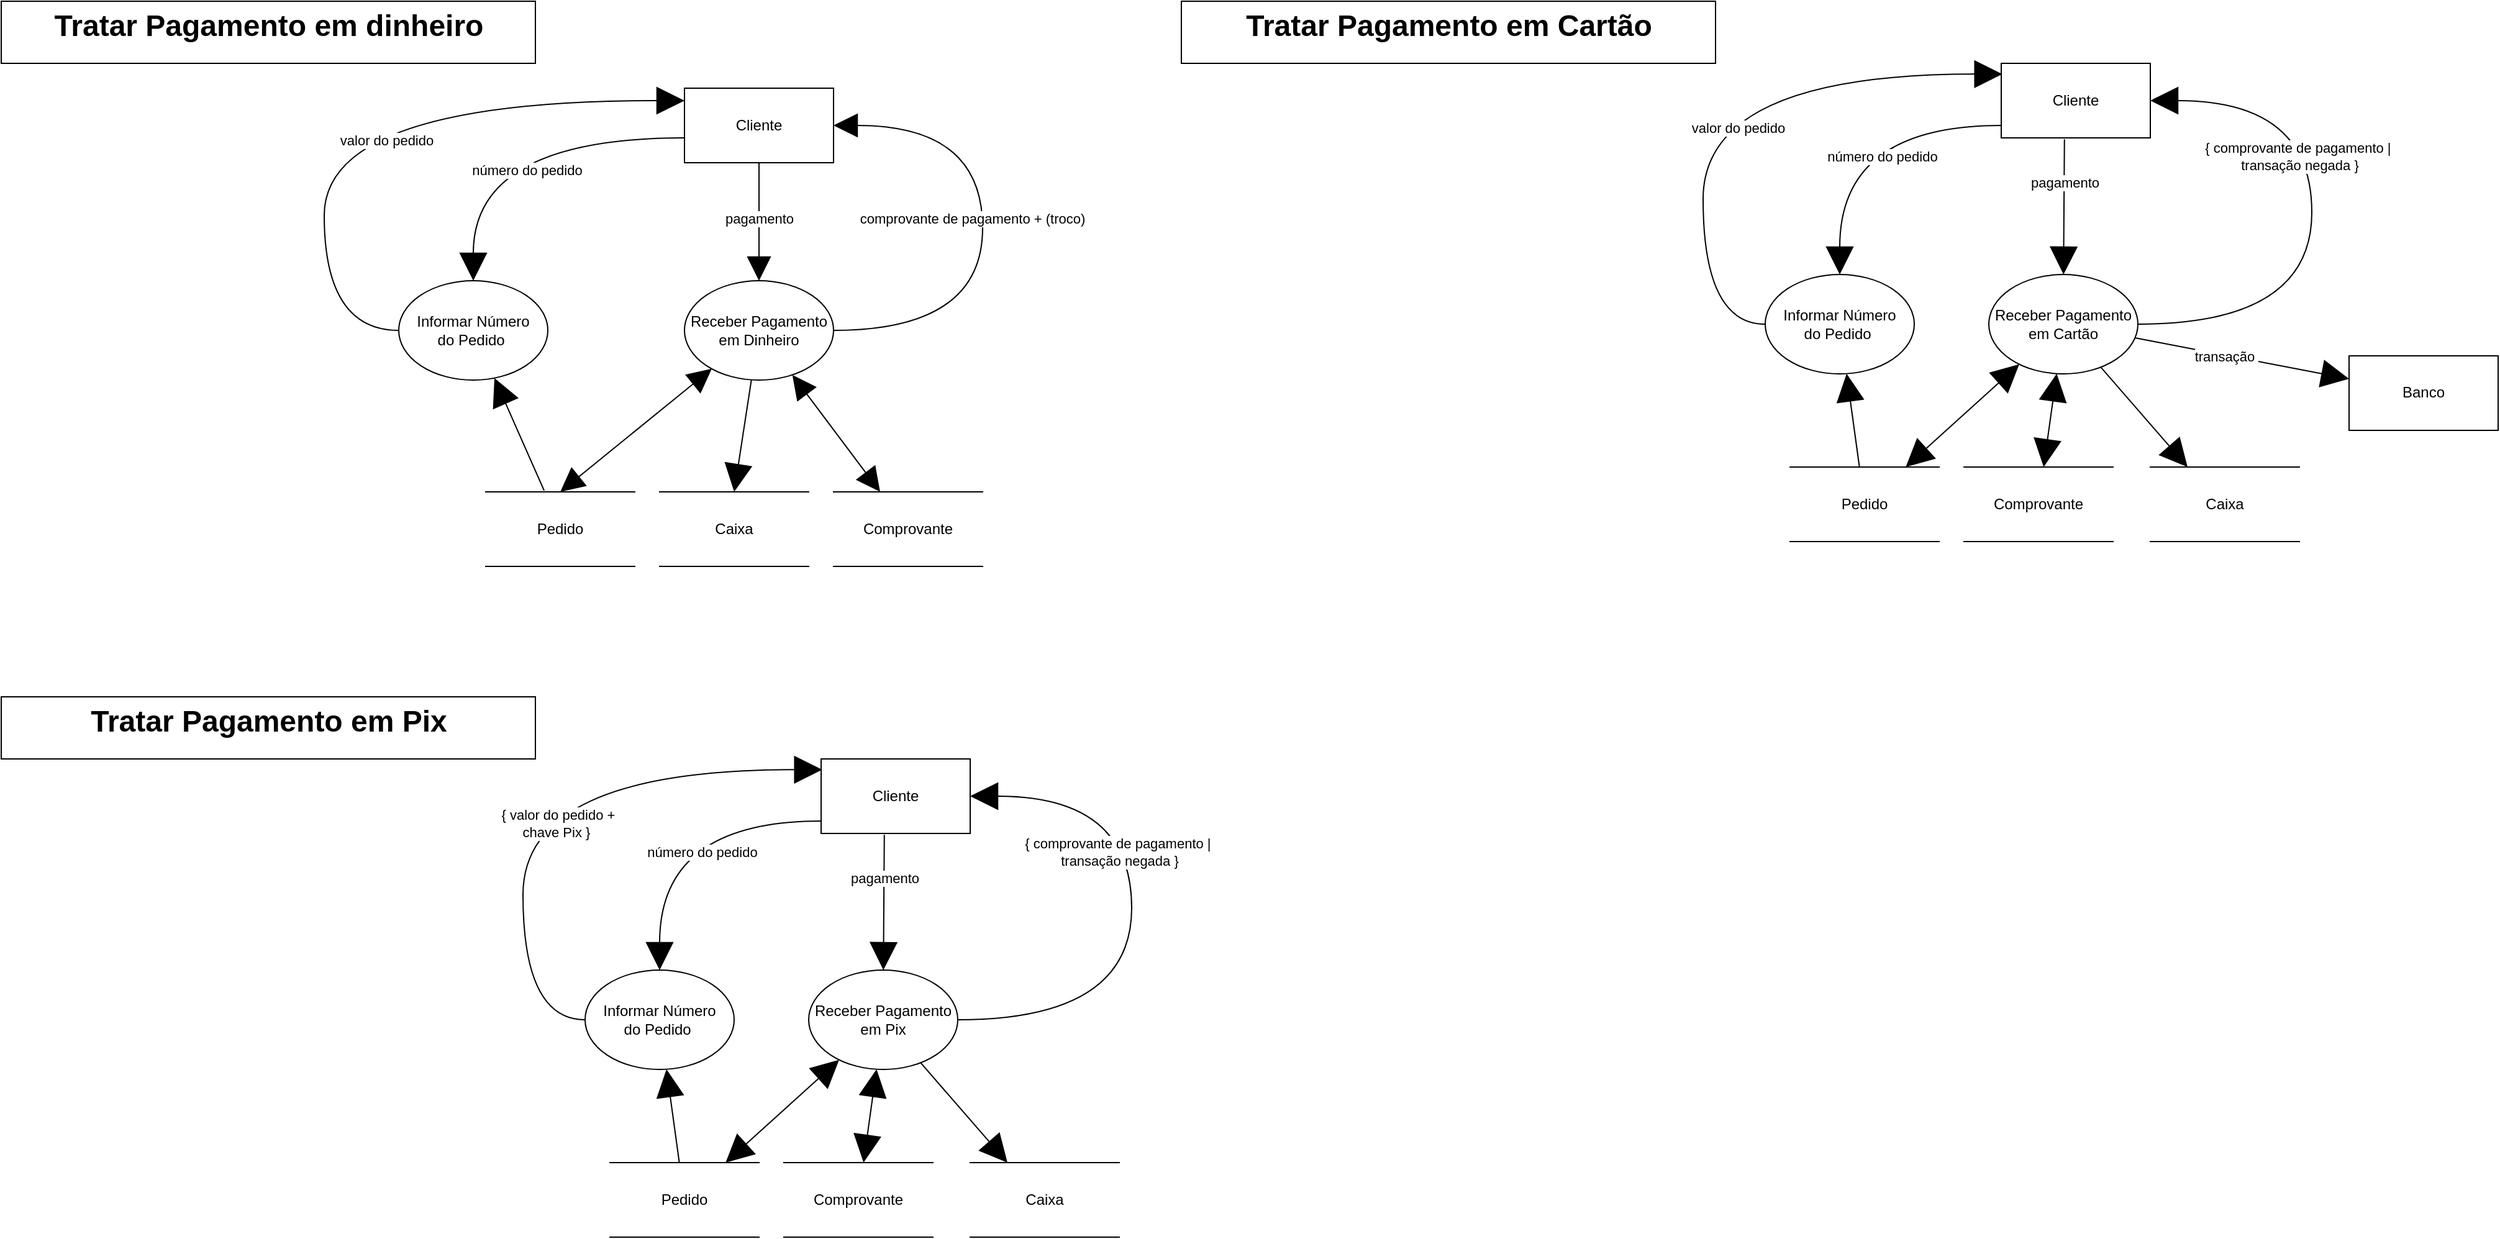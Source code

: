 <mxfile version="14.4.3" type="device"><diagram id="6voHFAiUora5Uzon_XrA" name="Página-1"><mxGraphModel dx="1092" dy="494" grid="1" gridSize="10" guides="1" tooltips="1" connect="1" arrows="1" fold="1" page="1" pageScale="1" pageWidth="827" pageHeight="1169" math="0" shadow="0"><root><mxCell id="0"/><mxCell id="1" parent="0"/><mxCell id="nQD8U37eURGGs23qcTxm-1" style="edgeStyle=none;rounded=0;orthogonalLoop=1;jettySize=auto;html=1;startArrow=none;startFill=0;startSize=17;endArrow=block;endFill=1;endSize=17;" parent="1" source="nQD8U37eURGGs23qcTxm-5" target="nQD8U37eURGGs23qcTxm-10" edge="1"><mxGeometry relative="1" as="geometry"/></mxCell><mxCell id="nQD8U37eURGGs23qcTxm-2" value="pagamento" style="edgeLabel;html=1;align=center;verticalAlign=middle;resizable=0;points=[];" parent="nQD8U37eURGGs23qcTxm-1" vertex="1" connectable="0"><mxGeometry x="-0.347" relative="1" as="geometry"><mxPoint y="14" as="offset"/></mxGeometry></mxCell><mxCell id="nQD8U37eURGGs23qcTxm-49" style="edgeStyle=orthogonalEdgeStyle;curved=1;rounded=0;orthogonalLoop=1;jettySize=auto;html=1;entryX=0.5;entryY=0;entryDx=0;entryDy=0;endSize=20;startSize=20;endArrow=block;endFill=1;" parent="1" source="nQD8U37eURGGs23qcTxm-5" target="nQD8U37eURGGs23qcTxm-47" edge="1"><mxGeometry relative="1" as="geometry"><Array as="points"><mxPoint x="380" y="110"/></Array></mxGeometry></mxCell><mxCell id="nQD8U37eURGGs23qcTxm-50" value="número do pedido" style="edgeLabel;html=1;align=center;verticalAlign=middle;resizable=0;points=[];" parent="nQD8U37eURGGs23qcTxm-49" vertex="1" connectable="0"><mxGeometry x="-0.109" y="26" relative="1" as="geometry"><mxPoint as="offset"/></mxGeometry></mxCell><mxCell id="nQD8U37eURGGs23qcTxm-5" value="Cliente" style="rounded=0;whiteSpace=wrap;html=1;" parent="1" vertex="1"><mxGeometry x="550" y="70" width="120" height="60" as="geometry"/></mxCell><mxCell id="nQD8U37eURGGs23qcTxm-6" style="edgeStyle=none;rounded=0;orthogonalLoop=1;jettySize=auto;html=1;entryX=0.5;entryY=0;entryDx=0;entryDy=0;startArrow=block;startFill=1;startSize=17;endArrow=block;endFill=1;endSize=17;" parent="1" source="nQD8U37eURGGs23qcTxm-10" target="nQD8U37eURGGs23qcTxm-11" edge="1"><mxGeometry relative="1" as="geometry"/></mxCell><mxCell id="nQD8U37eURGGs23qcTxm-7" style="edgeStyle=orthogonalEdgeStyle;rounded=0;orthogonalLoop=1;jettySize=auto;html=1;entryX=1;entryY=0.5;entryDx=0;entryDy=0;startArrow=none;startFill=0;startSize=17;endArrow=block;endFill=1;endSize=17;curved=1;" parent="1" source="nQD8U37eURGGs23qcTxm-10" target="nQD8U37eURGGs23qcTxm-5" edge="1"><mxGeometry relative="1" as="geometry"><Array as="points"><mxPoint x="790" y="265"/><mxPoint x="790" y="100"/></Array></mxGeometry></mxCell><mxCell id="nQD8U37eURGGs23qcTxm-8" value="comprovante de pagamento + (troco)&amp;nbsp;" style="edgeLabel;html=1;align=center;verticalAlign=middle;resizable=0;points=[];" parent="nQD8U37eURGGs23qcTxm-7" vertex="1" connectable="0"><mxGeometry x="0.175" y="7" relative="1" as="geometry"><mxPoint y="28" as="offset"/></mxGeometry></mxCell><mxCell id="nQD8U37eURGGs23qcTxm-9" style="rounded=0;orthogonalLoop=1;jettySize=auto;html=1;entryX=0.5;entryY=0;entryDx=0;entryDy=0;startArrow=none;startFill=0;endArrow=block;endFill=1;endSize=20;startSize=20;" parent="1" source="nQD8U37eURGGs23qcTxm-10" target="nQD8U37eURGGs23qcTxm-14" edge="1"><mxGeometry relative="1" as="geometry"/></mxCell><mxCell id="nQD8U37eURGGs23qcTxm-10" value="Receber Pagamento em Dinheiro" style="ellipse;whiteSpace=wrap;html=1;" parent="1" vertex="1"><mxGeometry x="550" y="225" width="120" height="80" as="geometry"/></mxCell><mxCell id="nQD8U37eURGGs23qcTxm-11" value="Pedido" style="shape=partialRectangle;whiteSpace=wrap;html=1;left=0;right=0;fillColor=none;" parent="1" vertex="1"><mxGeometry x="390" y="395" width="120" height="60" as="geometry"/></mxCell><mxCell id="nQD8U37eURGGs23qcTxm-12" style="edgeStyle=none;rounded=0;orthogonalLoop=1;jettySize=auto;html=1;startArrow=block;startFill=1;startSize=17;endArrow=block;endFill=1;endSize=17;" parent="1" source="nQD8U37eURGGs23qcTxm-13" target="nQD8U37eURGGs23qcTxm-10" edge="1"><mxGeometry relative="1" as="geometry"/></mxCell><mxCell id="nQD8U37eURGGs23qcTxm-13" value="Comprovante" style="shape=partialRectangle;whiteSpace=wrap;html=1;left=0;right=0;fillColor=none;" parent="1" vertex="1"><mxGeometry x="670" y="395" width="120" height="60" as="geometry"/></mxCell><mxCell id="nQD8U37eURGGs23qcTxm-14" value="Caixa" style="shape=partialRectangle;whiteSpace=wrap;html=1;left=0;right=0;fillColor=none;" parent="1" vertex="1"><mxGeometry x="530" y="395" width="120" height="60" as="geometry"/></mxCell><mxCell id="nQD8U37eURGGs23qcTxm-72" style="edgeStyle=orthogonalEdgeStyle;rounded=0;orthogonalLoop=1;jettySize=auto;html=1;entryX=0.5;entryY=0;entryDx=0;entryDy=0;startArrow=none;startFill=0;startSize=20;endArrow=block;endFill=1;endSize=20;curved=1;" parent="1" source="nQD8U37eURGGs23qcTxm-28" target="nQD8U37eURGGs23qcTxm-67" edge="1"><mxGeometry relative="1" as="geometry"><Array as="points"><mxPoint x="1480" y="100"/></Array></mxGeometry></mxCell><mxCell id="nQD8U37eURGGs23qcTxm-73" value="número do pedido" style="edgeLabel;html=1;align=center;verticalAlign=middle;resizable=0;points=[];" parent="nQD8U37eURGGs23qcTxm-72" vertex="1" connectable="0"><mxGeometry x="-0.227" y="24" relative="1" as="geometry"><mxPoint y="1" as="offset"/></mxGeometry></mxCell><mxCell id="nQD8U37eURGGs23qcTxm-28" value="Cliente" style="rounded=0;whiteSpace=wrap;html=1;" parent="1" vertex="1"><mxGeometry x="1610" y="50" width="120" height="60" as="geometry"/></mxCell><mxCell id="nQD8U37eURGGs23qcTxm-36" value="Comprovante" style="shape=partialRectangle;whiteSpace=wrap;html=1;left=0;right=0;fillColor=none;" parent="1" vertex="1"><mxGeometry x="1580" y="375" width="120" height="60" as="geometry"/></mxCell><mxCell id="nQD8U37eURGGs23qcTxm-37" value="Caixa" style="shape=partialRectangle;whiteSpace=wrap;html=1;left=0;right=0;fillColor=none;" parent="1" vertex="1"><mxGeometry x="1730" y="375" width="120" height="60" as="geometry"/></mxCell><mxCell id="nQD8U37eURGGs23qcTxm-38" style="rounded=0;orthogonalLoop=1;jettySize=auto;html=1;startArrow=block;startFill=1;startSize=20;endArrow=block;endFill=1;endSize=20;" parent="1" source="nQD8U37eURGGs23qcTxm-44" target="nQD8U37eURGGs23qcTxm-36" edge="1"><mxGeometry relative="1" as="geometry"/></mxCell><mxCell id="nQD8U37eURGGs23qcTxm-39" style="edgeStyle=none;rounded=0;orthogonalLoop=1;jettySize=auto;html=1;startArrow=block;startFill=1;startSize=20;endArrow=block;endFill=1;endSize=20;" parent="1" source="nQD8U37eURGGs23qcTxm-44" target="nQD8U37eURGGs23qcTxm-45" edge="1"><mxGeometry relative="1" as="geometry"/></mxCell><mxCell id="nQD8U37eURGGs23qcTxm-43" style="edgeStyle=none;rounded=0;orthogonalLoop=1;jettySize=auto;html=1;entryX=0.25;entryY=0;entryDx=0;entryDy=0;startArrow=none;startFill=0;startSize=20;endArrow=block;endFill=1;endSize=20;" parent="1" source="nQD8U37eURGGs23qcTxm-44" target="nQD8U37eURGGs23qcTxm-37" edge="1"><mxGeometry relative="1" as="geometry"/></mxCell><mxCell id="nQD8U37eURGGs23qcTxm-63" style="edgeStyle=none;rounded=0;orthogonalLoop=1;jettySize=auto;html=1;entryX=0.424;entryY=1.019;entryDx=0;entryDy=0;entryPerimeter=0;startArrow=block;startFill=1;startSize=20;endArrow=none;endFill=0;endSize=20;" parent="1" source="nQD8U37eURGGs23qcTxm-44" target="nQD8U37eURGGs23qcTxm-28" edge="1"><mxGeometry relative="1" as="geometry"/></mxCell><mxCell id="nQD8U37eURGGs23qcTxm-64" value="pagamento" style="edgeLabel;html=1;align=center;verticalAlign=middle;resizable=0;points=[];" parent="nQD8U37eURGGs23qcTxm-63" vertex="1" connectable="0"><mxGeometry x="0.372" relative="1" as="geometry"><mxPoint as="offset"/></mxGeometry></mxCell><mxCell id="nQD8U37eURGGs23qcTxm-65" style="edgeStyle=orthogonalEdgeStyle;rounded=0;orthogonalLoop=1;jettySize=auto;html=1;entryX=1;entryY=0.5;entryDx=0;entryDy=0;startArrow=none;startFill=0;startSize=20;endArrow=block;endFill=1;endSize=20;curved=1;" parent="1" source="nQD8U37eURGGs23qcTxm-44" target="nQD8U37eURGGs23qcTxm-28" edge="1"><mxGeometry relative="1" as="geometry"><Array as="points"><mxPoint x="1860" y="260"/><mxPoint x="1860" y="80"/></Array></mxGeometry></mxCell><mxCell id="nQD8U37eURGGs23qcTxm-66" value="{ comprovante de pagamento |&amp;nbsp;&lt;br&gt;transação negada }" style="edgeLabel;html=1;align=center;verticalAlign=middle;resizable=0;points=[];" parent="nQD8U37eURGGs23qcTxm-65" vertex="1" connectable="0"><mxGeometry x="0.224" y="10" relative="1" as="geometry"><mxPoint as="offset"/></mxGeometry></mxCell><mxCell id="nQD8U37eURGGs23qcTxm-68" style="rounded=0;orthogonalLoop=1;jettySize=auto;html=1;startArrow=none;startFill=0;startSize=20;endArrow=block;endFill=1;endSize=20;" parent="1" source="nQD8U37eURGGs23qcTxm-44" target="nQD8U37eURGGs23qcTxm-46" edge="1"><mxGeometry relative="1" as="geometry"/></mxCell><mxCell id="nQD8U37eURGGs23qcTxm-70" value="transação&amp;nbsp;" style="edgeLabel;html=1;align=center;verticalAlign=middle;resizable=0;points=[];" parent="nQD8U37eURGGs23qcTxm-68" vertex="1" connectable="0"><mxGeometry x="-0.37" y="-2" relative="1" as="geometry"><mxPoint x="18.63" y="2.25" as="offset"/></mxGeometry></mxCell><mxCell id="nQD8U37eURGGs23qcTxm-44" value="Receber Pagamento em Cartão" style="ellipse;whiteSpace=wrap;html=1;" parent="1" vertex="1"><mxGeometry x="1600" y="220" width="120" height="80" as="geometry"/></mxCell><mxCell id="nQD8U37eURGGs23qcTxm-76" style="rounded=0;orthogonalLoop=1;jettySize=auto;html=1;startArrow=none;startFill=0;startSize=20;endArrow=block;endFill=1;endSize=20;" parent="1" source="nQD8U37eURGGs23qcTxm-45" target="nQD8U37eURGGs23qcTxm-67" edge="1"><mxGeometry relative="1" as="geometry"/></mxCell><mxCell id="nQD8U37eURGGs23qcTxm-45" value="Pedido" style="shape=partialRectangle;whiteSpace=wrap;html=1;left=0;right=0;fillColor=none;" parent="1" vertex="1"><mxGeometry x="1440" y="375" width="120" height="60" as="geometry"/></mxCell><mxCell id="nQD8U37eURGGs23qcTxm-46" value="Banco" style="rounded=0;whiteSpace=wrap;html=1;" parent="1" vertex="1"><mxGeometry x="1890" y="285.48" width="120" height="60" as="geometry"/></mxCell><mxCell id="nQD8U37eURGGs23qcTxm-48" style="edgeStyle=orthogonalEdgeStyle;rounded=0;orthogonalLoop=1;jettySize=auto;html=1;curved=1;endSize=20;startSize=20;endArrow=block;endFill=1;" parent="1" source="nQD8U37eURGGs23qcTxm-47" edge="1"><mxGeometry relative="1" as="geometry"><mxPoint x="550" y="80" as="targetPoint"/><Array as="points"><mxPoint x="260" y="265"/><mxPoint x="260" y="80"/><mxPoint x="550" y="80"/></Array></mxGeometry></mxCell><mxCell id="nQD8U37eURGGs23qcTxm-51" value="valor do pedido" style="edgeLabel;html=1;align=center;verticalAlign=middle;resizable=0;points=[];" parent="nQD8U37eURGGs23qcTxm-48" vertex="1" connectable="0"><mxGeometry x="0.103" y="-32" relative="1" as="geometry"><mxPoint as="offset"/></mxGeometry></mxCell><mxCell id="nQD8U37eURGGs23qcTxm-52" style="rounded=0;orthogonalLoop=1;jettySize=auto;html=1;entryX=0.392;entryY=-0.017;entryDx=0;entryDy=0;entryPerimeter=0;startSize=20;endArrow=none;endFill=0;endSize=20;startArrow=block;startFill=1;" parent="1" source="nQD8U37eURGGs23qcTxm-47" target="nQD8U37eURGGs23qcTxm-11" edge="1"><mxGeometry relative="1" as="geometry"/></mxCell><mxCell id="nQD8U37eURGGs23qcTxm-47" value="Informar Número&lt;br&gt;do Pedido&amp;nbsp;" style="ellipse;whiteSpace=wrap;html=1;" parent="1" vertex="1"><mxGeometry x="320" y="225" width="120" height="80" as="geometry"/></mxCell><mxCell id="nQD8U37eURGGs23qcTxm-55" value="" style="group" parent="1" vertex="1" connectable="0"><mxGeometry width="430" height="50" as="geometry"/></mxCell><mxCell id="nQD8U37eURGGs23qcTxm-53" value="" style="rounded=0;whiteSpace=wrap;html=1;" parent="nQD8U37eURGGs23qcTxm-55" vertex="1"><mxGeometry width="430" height="50" as="geometry"/></mxCell><mxCell id="nQD8U37eURGGs23qcTxm-54" value="Tratar Pagamento em dinheiro" style="text;strokeColor=none;fillColor=none;html=1;fontSize=24;fontStyle=1;verticalAlign=middle;align=center;" parent="nQD8U37eURGGs23qcTxm-55" vertex="1"><mxGeometry width="430" height="40" as="geometry"/></mxCell><mxCell id="nQD8U37eURGGs23qcTxm-60" value="" style="group" parent="1" vertex="1" connectable="0"><mxGeometry x="950" width="430" height="50" as="geometry"/></mxCell><mxCell id="nQD8U37eURGGs23qcTxm-61" value="" style="rounded=0;whiteSpace=wrap;html=1;" parent="nQD8U37eURGGs23qcTxm-60" vertex="1"><mxGeometry width="430" height="50" as="geometry"/></mxCell><mxCell id="nQD8U37eURGGs23qcTxm-62" value="Tratar Pagamento em Cartão" style="text;strokeColor=none;fillColor=none;html=1;fontSize=24;fontStyle=1;verticalAlign=middle;align=center;" parent="nQD8U37eURGGs23qcTxm-60" vertex="1"><mxGeometry width="430" height="40" as="geometry"/></mxCell><mxCell id="nQD8U37eURGGs23qcTxm-71" style="edgeStyle=orthogonalEdgeStyle;rounded=0;orthogonalLoop=1;jettySize=auto;html=1;entryX=0.007;entryY=0.144;entryDx=0;entryDy=0;startArrow=none;startFill=0;startSize=20;endArrow=block;endFill=1;endSize=20;entryPerimeter=0;curved=1;" parent="1" source="nQD8U37eURGGs23qcTxm-67" target="nQD8U37eURGGs23qcTxm-28" edge="1"><mxGeometry relative="1" as="geometry"><Array as="points"><mxPoint x="1370" y="260"/><mxPoint x="1370" y="59"/></Array></mxGeometry></mxCell><mxCell id="nQD8U37eURGGs23qcTxm-74" value="valor do pedido" style="edgeLabel;html=1;align=center;verticalAlign=middle;resizable=0;points=[];" parent="nQD8U37eURGGs23qcTxm-71" vertex="1" connectable="0"><mxGeometry x="-0.155" y="-28" relative="1" as="geometry"><mxPoint as="offset"/></mxGeometry></mxCell><mxCell id="nQD8U37eURGGs23qcTxm-67" value="Informar Número&lt;br&gt;do Pedido&amp;nbsp;" style="ellipse;whiteSpace=wrap;html=1;" parent="1" vertex="1"><mxGeometry x="1420" y="220" width="120" height="80" as="geometry"/></mxCell><mxCell id="nQD8U37eURGGs23qcTxm-122" style="edgeStyle=orthogonalEdgeStyle;rounded=0;orthogonalLoop=1;jettySize=auto;html=1;entryX=0.5;entryY=0;entryDx=0;entryDy=0;startArrow=none;startFill=0;startSize=20;endArrow=block;endFill=1;endSize=20;curved=1;" parent="1" source="nQD8U37eURGGs23qcTxm-124" target="nQD8U37eURGGs23qcTxm-145" edge="1"><mxGeometry relative="1" as="geometry"><Array as="points"><mxPoint x="530" y="660"/></Array></mxGeometry></mxCell><mxCell id="nQD8U37eURGGs23qcTxm-123" value="número do pedido" style="edgeLabel;html=1;align=center;verticalAlign=middle;resizable=0;points=[];" parent="nQD8U37eURGGs23qcTxm-122" vertex="1" connectable="0"><mxGeometry x="-0.227" y="24" relative="1" as="geometry"><mxPoint y="1" as="offset"/></mxGeometry></mxCell><mxCell id="nQD8U37eURGGs23qcTxm-124" value="Cliente" style="rounded=0;whiteSpace=wrap;html=1;" parent="1" vertex="1"><mxGeometry x="660" y="610" width="120" height="60" as="geometry"/></mxCell><mxCell id="nQD8U37eURGGs23qcTxm-125" value="Comprovante" style="shape=partialRectangle;whiteSpace=wrap;html=1;left=0;right=0;fillColor=none;" parent="1" vertex="1"><mxGeometry x="630" y="935" width="120" height="60" as="geometry"/></mxCell><mxCell id="nQD8U37eURGGs23qcTxm-126" value="Caixa" style="shape=partialRectangle;whiteSpace=wrap;html=1;left=0;right=0;fillColor=none;" parent="1" vertex="1"><mxGeometry x="780" y="935" width="120" height="60" as="geometry"/></mxCell><mxCell id="nQD8U37eURGGs23qcTxm-127" style="rounded=0;orthogonalLoop=1;jettySize=auto;html=1;startArrow=block;startFill=1;startSize=20;endArrow=block;endFill=1;endSize=20;" parent="1" source="nQD8U37eURGGs23qcTxm-136" target="nQD8U37eURGGs23qcTxm-125" edge="1"><mxGeometry relative="1" as="geometry"/></mxCell><mxCell id="nQD8U37eURGGs23qcTxm-128" style="edgeStyle=none;rounded=0;orthogonalLoop=1;jettySize=auto;html=1;startArrow=block;startFill=1;startSize=20;endArrow=block;endFill=1;endSize=20;" parent="1" source="nQD8U37eURGGs23qcTxm-136" target="nQD8U37eURGGs23qcTxm-138" edge="1"><mxGeometry relative="1" as="geometry"/></mxCell><mxCell id="nQD8U37eURGGs23qcTxm-129" style="edgeStyle=none;rounded=0;orthogonalLoop=1;jettySize=auto;html=1;entryX=0.25;entryY=0;entryDx=0;entryDy=0;startArrow=none;startFill=0;startSize=20;endArrow=block;endFill=1;endSize=20;" parent="1" source="nQD8U37eURGGs23qcTxm-136" target="nQD8U37eURGGs23qcTxm-126" edge="1"><mxGeometry relative="1" as="geometry"/></mxCell><mxCell id="nQD8U37eURGGs23qcTxm-130" style="edgeStyle=none;rounded=0;orthogonalLoop=1;jettySize=auto;html=1;entryX=0.424;entryY=1.019;entryDx=0;entryDy=0;entryPerimeter=0;startArrow=block;startFill=1;startSize=20;endArrow=none;endFill=0;endSize=20;" parent="1" source="nQD8U37eURGGs23qcTxm-136" target="nQD8U37eURGGs23qcTxm-124" edge="1"><mxGeometry relative="1" as="geometry"/></mxCell><mxCell id="nQD8U37eURGGs23qcTxm-131" value="pagamento" style="edgeLabel;html=1;align=center;verticalAlign=middle;resizable=0;points=[];" parent="nQD8U37eURGGs23qcTxm-130" vertex="1" connectable="0"><mxGeometry x="0.372" relative="1" as="geometry"><mxPoint as="offset"/></mxGeometry></mxCell><mxCell id="nQD8U37eURGGs23qcTxm-132" style="edgeStyle=orthogonalEdgeStyle;rounded=0;orthogonalLoop=1;jettySize=auto;html=1;entryX=1;entryY=0.5;entryDx=0;entryDy=0;startArrow=none;startFill=0;startSize=20;endArrow=block;endFill=1;endSize=20;curved=1;" parent="1" source="nQD8U37eURGGs23qcTxm-136" target="nQD8U37eURGGs23qcTxm-124" edge="1"><mxGeometry relative="1" as="geometry"><Array as="points"><mxPoint x="910" y="820"/><mxPoint x="910" y="640"/></Array></mxGeometry></mxCell><mxCell id="nQD8U37eURGGs23qcTxm-133" value="{ comprovante de pagamento |&amp;nbsp;&lt;br&gt;transação negada }" style="edgeLabel;html=1;align=center;verticalAlign=middle;resizable=0;points=[];" parent="nQD8U37eURGGs23qcTxm-132" vertex="1" connectable="0"><mxGeometry x="0.224" y="10" relative="1" as="geometry"><mxPoint as="offset"/></mxGeometry></mxCell><mxCell id="nQD8U37eURGGs23qcTxm-136" value="Receber Pagamento em Pix" style="ellipse;whiteSpace=wrap;html=1;" parent="1" vertex="1"><mxGeometry x="650" y="780" width="120" height="80" as="geometry"/></mxCell><mxCell id="nQD8U37eURGGs23qcTxm-137" style="rounded=0;orthogonalLoop=1;jettySize=auto;html=1;startArrow=none;startFill=0;startSize=20;endArrow=block;endFill=1;endSize=20;" parent="1" source="nQD8U37eURGGs23qcTxm-138" target="nQD8U37eURGGs23qcTxm-145" edge="1"><mxGeometry relative="1" as="geometry"/></mxCell><mxCell id="nQD8U37eURGGs23qcTxm-138" value="Pedido" style="shape=partialRectangle;whiteSpace=wrap;html=1;left=0;right=0;fillColor=none;" parent="1" vertex="1"><mxGeometry x="490" y="935" width="120" height="60" as="geometry"/></mxCell><mxCell id="nQD8U37eURGGs23qcTxm-140" value="" style="group" parent="1" vertex="1" connectable="0"><mxGeometry y="560" width="430" height="50" as="geometry"/></mxCell><mxCell id="nQD8U37eURGGs23qcTxm-141" value="" style="rounded=0;whiteSpace=wrap;html=1;" parent="nQD8U37eURGGs23qcTxm-140" vertex="1"><mxGeometry width="430" height="50" as="geometry"/></mxCell><mxCell id="nQD8U37eURGGs23qcTxm-142" value="Tratar Pagamento em Pix" style="text;strokeColor=none;fillColor=none;html=1;fontSize=24;fontStyle=1;verticalAlign=middle;align=center;" parent="nQD8U37eURGGs23qcTxm-140" vertex="1"><mxGeometry width="430" height="40" as="geometry"/></mxCell><mxCell id="nQD8U37eURGGs23qcTxm-143" style="edgeStyle=orthogonalEdgeStyle;rounded=0;orthogonalLoop=1;jettySize=auto;html=1;entryX=0.007;entryY=0.144;entryDx=0;entryDy=0;startArrow=none;startFill=0;startSize=20;endArrow=block;endFill=1;endSize=20;entryPerimeter=0;curved=1;" parent="1" source="nQD8U37eURGGs23qcTxm-145" target="nQD8U37eURGGs23qcTxm-124" edge="1"><mxGeometry relative="1" as="geometry"><Array as="points"><mxPoint x="420" y="820"/><mxPoint x="420" y="619"/></Array></mxGeometry></mxCell><mxCell id="nQD8U37eURGGs23qcTxm-144" value="{ valor do pedido + &lt;br&gt;chave Pix }&amp;nbsp;" style="edgeLabel;html=1;align=center;verticalAlign=middle;resizable=0;points=[];" parent="nQD8U37eURGGs23qcTxm-143" vertex="1" connectable="0"><mxGeometry x="-0.155" y="-28" relative="1" as="geometry"><mxPoint as="offset"/></mxGeometry></mxCell><mxCell id="nQD8U37eURGGs23qcTxm-145" value="Informar Número&lt;br&gt;do Pedido&amp;nbsp;" style="ellipse;whiteSpace=wrap;html=1;" parent="1" vertex="1"><mxGeometry x="470" y="780" width="120" height="80" as="geometry"/></mxCell></root></mxGraphModel></diagram></mxfile>